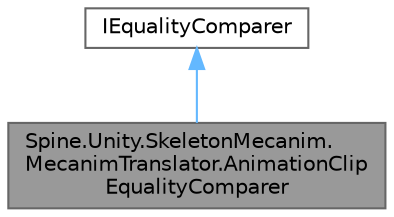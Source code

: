 digraph "Spine.Unity.SkeletonMecanim.MecanimTranslator.AnimationClipEqualityComparer"
{
 // LATEX_PDF_SIZE
  bgcolor="transparent";
  edge [fontname=Helvetica,fontsize=10,labelfontname=Helvetica,labelfontsize=10];
  node [fontname=Helvetica,fontsize=10,shape=box,height=0.2,width=0.4];
  Node1 [id="Node000001",label="Spine.Unity.SkeletonMecanim.\lMecanimTranslator.AnimationClip\lEqualityComparer",height=0.2,width=0.4,color="gray40", fillcolor="grey60", style="filled", fontcolor="black",tooltip=" "];
  Node2 -> Node1 [id="edge2_Node000001_Node000002",dir="back",color="steelblue1",style="solid",tooltip=" "];
  Node2 [id="Node000002",label="IEqualityComparer",height=0.2,width=0.4,color="gray40", fillcolor="white", style="filled",tooltip=" "];
}
